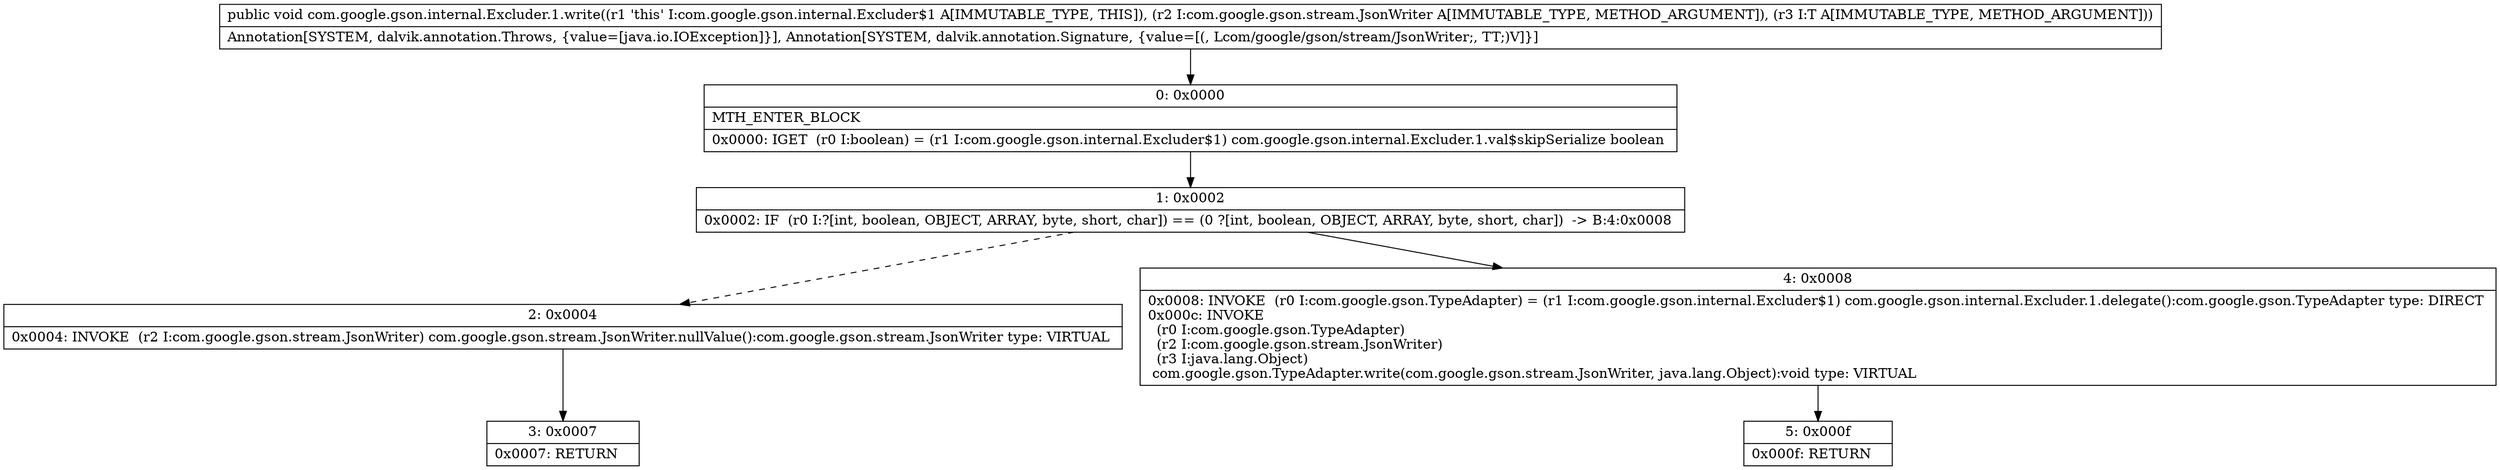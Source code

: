 digraph "CFG forcom.google.gson.internal.Excluder.1.write(Lcom\/google\/gson\/stream\/JsonWriter;Ljava\/lang\/Object;)V" {
Node_0 [shape=record,label="{0\:\ 0x0000|MTH_ENTER_BLOCK\l|0x0000: IGET  (r0 I:boolean) = (r1 I:com.google.gson.internal.Excluder$1) com.google.gson.internal.Excluder.1.val$skipSerialize boolean \l}"];
Node_1 [shape=record,label="{1\:\ 0x0002|0x0002: IF  (r0 I:?[int, boolean, OBJECT, ARRAY, byte, short, char]) == (0 ?[int, boolean, OBJECT, ARRAY, byte, short, char])  \-\> B:4:0x0008 \l}"];
Node_2 [shape=record,label="{2\:\ 0x0004|0x0004: INVOKE  (r2 I:com.google.gson.stream.JsonWriter) com.google.gson.stream.JsonWriter.nullValue():com.google.gson.stream.JsonWriter type: VIRTUAL \l}"];
Node_3 [shape=record,label="{3\:\ 0x0007|0x0007: RETURN   \l}"];
Node_4 [shape=record,label="{4\:\ 0x0008|0x0008: INVOKE  (r0 I:com.google.gson.TypeAdapter) = (r1 I:com.google.gson.internal.Excluder$1) com.google.gson.internal.Excluder.1.delegate():com.google.gson.TypeAdapter type: DIRECT \l0x000c: INVOKE  \l  (r0 I:com.google.gson.TypeAdapter)\l  (r2 I:com.google.gson.stream.JsonWriter)\l  (r3 I:java.lang.Object)\l com.google.gson.TypeAdapter.write(com.google.gson.stream.JsonWriter, java.lang.Object):void type: VIRTUAL \l}"];
Node_5 [shape=record,label="{5\:\ 0x000f|0x000f: RETURN   \l}"];
MethodNode[shape=record,label="{public void com.google.gson.internal.Excluder.1.write((r1 'this' I:com.google.gson.internal.Excluder$1 A[IMMUTABLE_TYPE, THIS]), (r2 I:com.google.gson.stream.JsonWriter A[IMMUTABLE_TYPE, METHOD_ARGUMENT]), (r3 I:T A[IMMUTABLE_TYPE, METHOD_ARGUMENT]))  | Annotation[SYSTEM, dalvik.annotation.Throws, \{value=[java.io.IOException]\}], Annotation[SYSTEM, dalvik.annotation.Signature, \{value=[(, Lcom\/google\/gson\/stream\/JsonWriter;, TT;)V]\}]\l}"];
MethodNode -> Node_0;
Node_0 -> Node_1;
Node_1 -> Node_2[style=dashed];
Node_1 -> Node_4;
Node_2 -> Node_3;
Node_4 -> Node_5;
}

